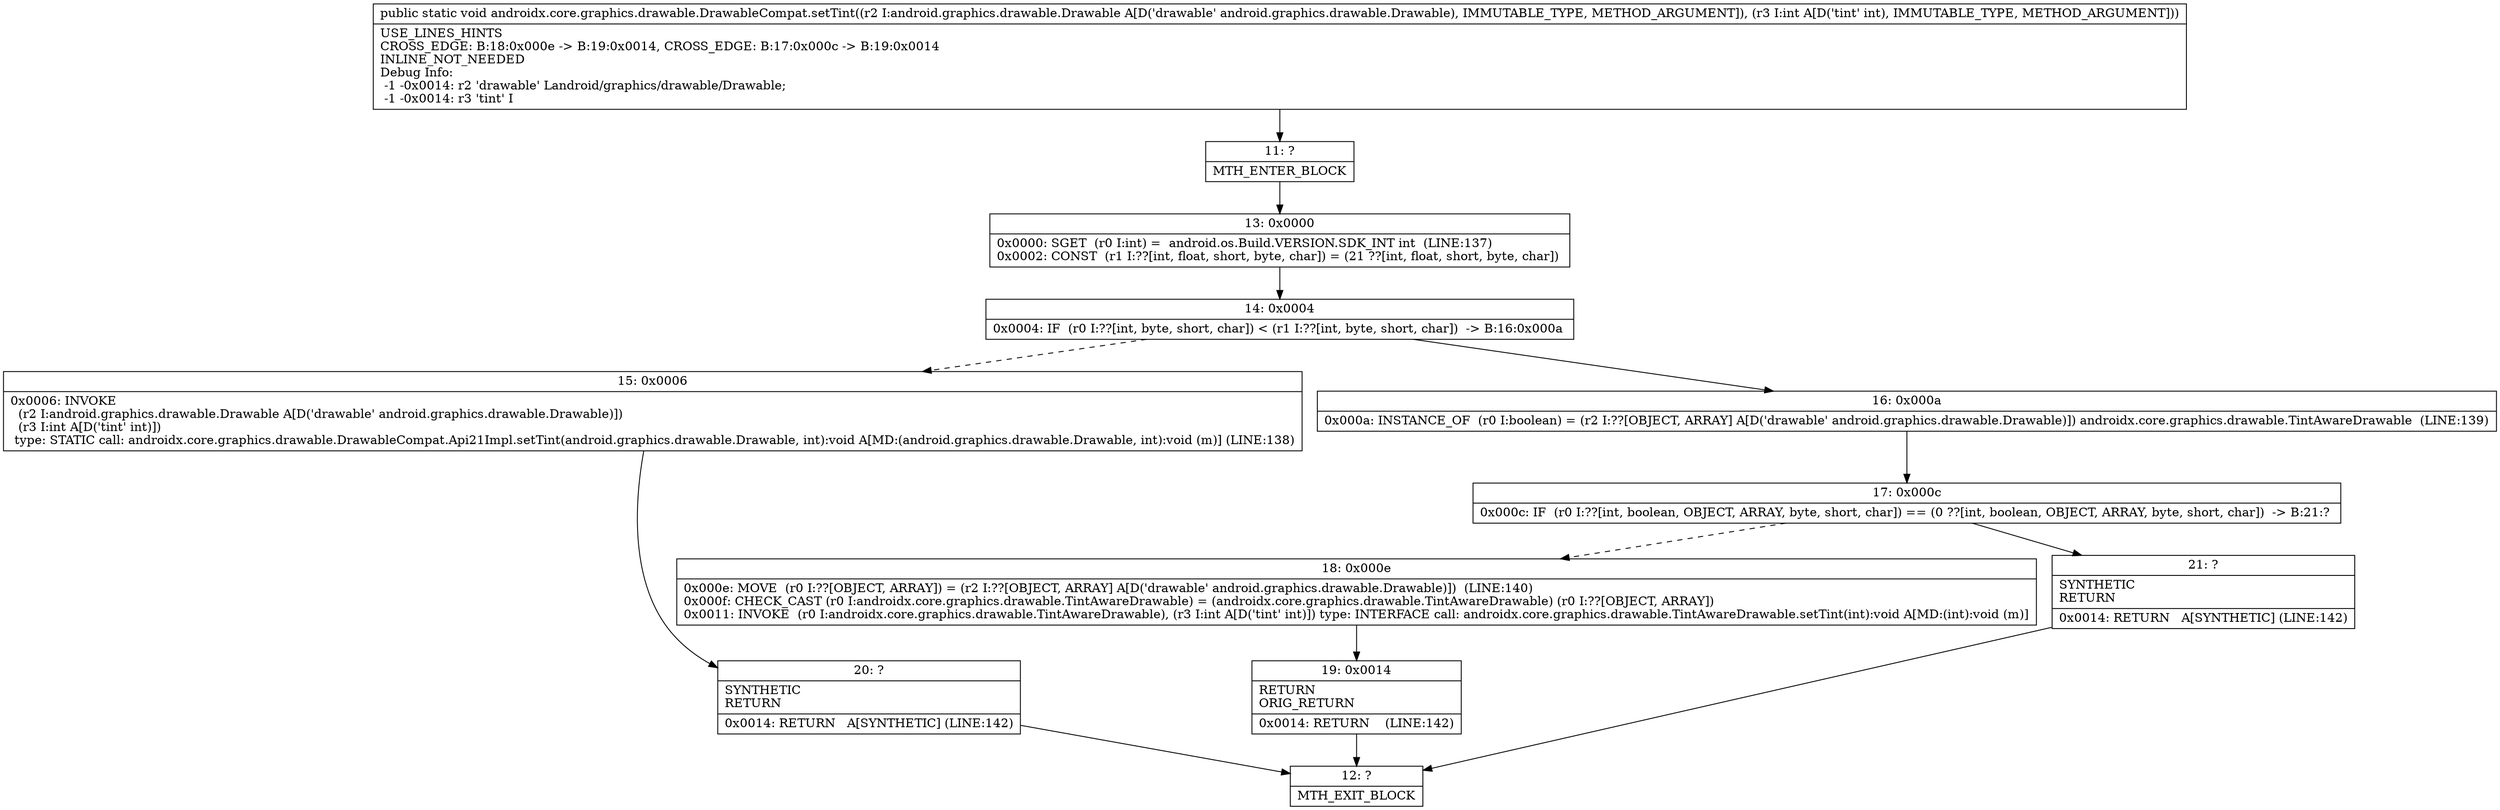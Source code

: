 digraph "CFG forandroidx.core.graphics.drawable.DrawableCompat.setTint(Landroid\/graphics\/drawable\/Drawable;I)V" {
Node_11 [shape=record,label="{11\:\ ?|MTH_ENTER_BLOCK\l}"];
Node_13 [shape=record,label="{13\:\ 0x0000|0x0000: SGET  (r0 I:int) =  android.os.Build.VERSION.SDK_INT int  (LINE:137)\l0x0002: CONST  (r1 I:??[int, float, short, byte, char]) = (21 ??[int, float, short, byte, char]) \l}"];
Node_14 [shape=record,label="{14\:\ 0x0004|0x0004: IF  (r0 I:??[int, byte, short, char]) \< (r1 I:??[int, byte, short, char])  \-\> B:16:0x000a \l}"];
Node_15 [shape=record,label="{15\:\ 0x0006|0x0006: INVOKE  \l  (r2 I:android.graphics.drawable.Drawable A[D('drawable' android.graphics.drawable.Drawable)])\l  (r3 I:int A[D('tint' int)])\l type: STATIC call: androidx.core.graphics.drawable.DrawableCompat.Api21Impl.setTint(android.graphics.drawable.Drawable, int):void A[MD:(android.graphics.drawable.Drawable, int):void (m)] (LINE:138)\l}"];
Node_20 [shape=record,label="{20\:\ ?|SYNTHETIC\lRETURN\l|0x0014: RETURN   A[SYNTHETIC] (LINE:142)\l}"];
Node_12 [shape=record,label="{12\:\ ?|MTH_EXIT_BLOCK\l}"];
Node_16 [shape=record,label="{16\:\ 0x000a|0x000a: INSTANCE_OF  (r0 I:boolean) = (r2 I:??[OBJECT, ARRAY] A[D('drawable' android.graphics.drawable.Drawable)]) androidx.core.graphics.drawable.TintAwareDrawable  (LINE:139)\l}"];
Node_17 [shape=record,label="{17\:\ 0x000c|0x000c: IF  (r0 I:??[int, boolean, OBJECT, ARRAY, byte, short, char]) == (0 ??[int, boolean, OBJECT, ARRAY, byte, short, char])  \-\> B:21:? \l}"];
Node_18 [shape=record,label="{18\:\ 0x000e|0x000e: MOVE  (r0 I:??[OBJECT, ARRAY]) = (r2 I:??[OBJECT, ARRAY] A[D('drawable' android.graphics.drawable.Drawable)])  (LINE:140)\l0x000f: CHECK_CAST (r0 I:androidx.core.graphics.drawable.TintAwareDrawable) = (androidx.core.graphics.drawable.TintAwareDrawable) (r0 I:??[OBJECT, ARRAY]) \l0x0011: INVOKE  (r0 I:androidx.core.graphics.drawable.TintAwareDrawable), (r3 I:int A[D('tint' int)]) type: INTERFACE call: androidx.core.graphics.drawable.TintAwareDrawable.setTint(int):void A[MD:(int):void (m)]\l}"];
Node_19 [shape=record,label="{19\:\ 0x0014|RETURN\lORIG_RETURN\l|0x0014: RETURN    (LINE:142)\l}"];
Node_21 [shape=record,label="{21\:\ ?|SYNTHETIC\lRETURN\l|0x0014: RETURN   A[SYNTHETIC] (LINE:142)\l}"];
MethodNode[shape=record,label="{public static void androidx.core.graphics.drawable.DrawableCompat.setTint((r2 I:android.graphics.drawable.Drawable A[D('drawable' android.graphics.drawable.Drawable), IMMUTABLE_TYPE, METHOD_ARGUMENT]), (r3 I:int A[D('tint' int), IMMUTABLE_TYPE, METHOD_ARGUMENT]))  | USE_LINES_HINTS\lCROSS_EDGE: B:18:0x000e \-\> B:19:0x0014, CROSS_EDGE: B:17:0x000c \-\> B:19:0x0014\lINLINE_NOT_NEEDED\lDebug Info:\l  \-1 \-0x0014: r2 'drawable' Landroid\/graphics\/drawable\/Drawable;\l  \-1 \-0x0014: r3 'tint' I\l}"];
MethodNode -> Node_11;Node_11 -> Node_13;
Node_13 -> Node_14;
Node_14 -> Node_15[style=dashed];
Node_14 -> Node_16;
Node_15 -> Node_20;
Node_20 -> Node_12;
Node_16 -> Node_17;
Node_17 -> Node_18[style=dashed];
Node_17 -> Node_21;
Node_18 -> Node_19;
Node_19 -> Node_12;
Node_21 -> Node_12;
}


